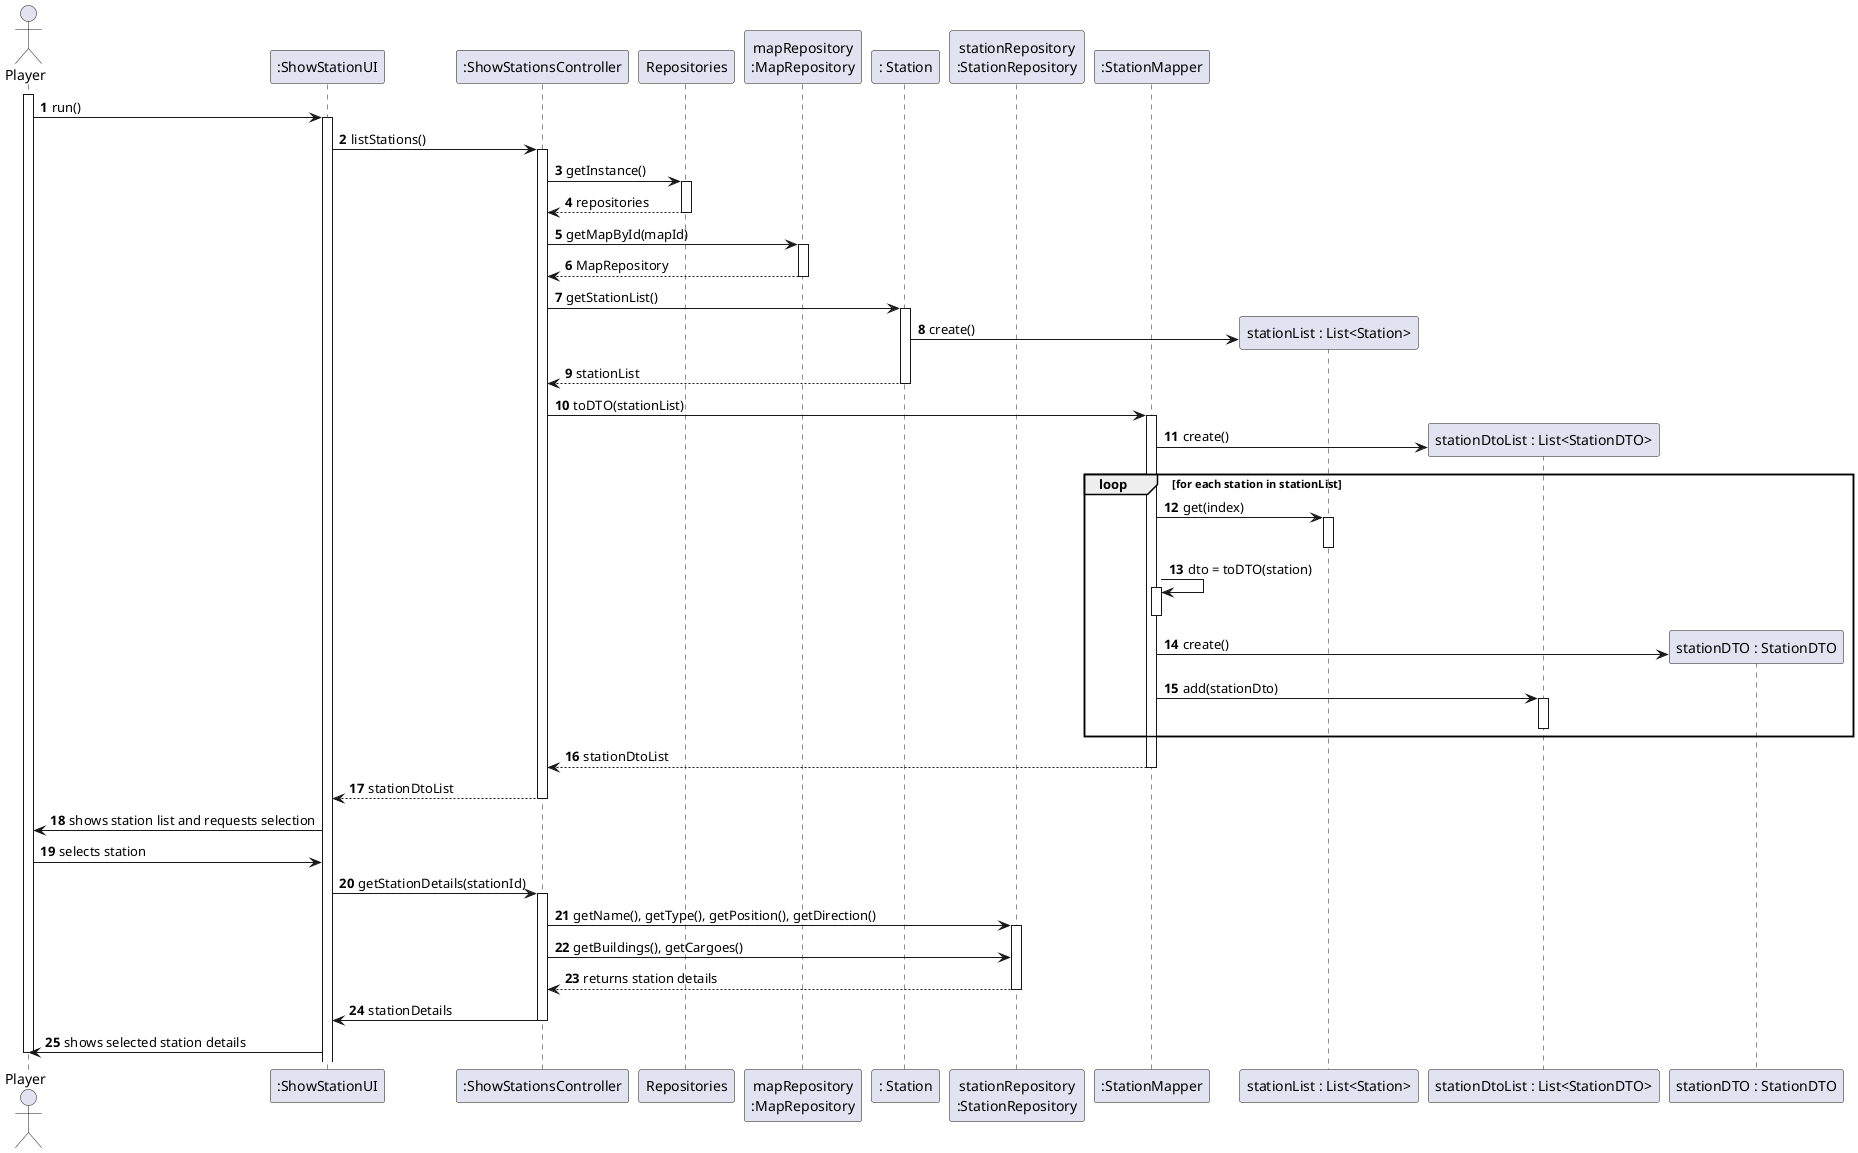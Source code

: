 @startuml

skinparam packageStyle rectangle
skinparam shadowing false
autonumber

actor "Player" as PLAYER
participant ":ShowStationUI" as UI
participant ":ShowStationsController" as CTRL
participant "Repositories" as REPOS
participant "mapRepository\n:MapRepository" as MAP_REPO
participant ": Station" as ST
participant "stationRepository\n:StationRepository" as ST_REPO
participant ":StationMapper" as MAPPER
participant "stationList : List<Station>" as ST_LIST
participant "stationDtoList : List<StationDTO>" as ST_DTO_LIST
participant "stationDTO : StationDTO" as ST_DTO

activate PLAYER
    PLAYER -> UI : run()
    activate UI

        UI -> CTRL : listStations()
        activate CTRL

            CTRL -> REPOS : getInstance()
            activate REPOS
            REPOS --> CTRL : repositories

            deactivate REPOS

            CTRL -> MAP_REPO : getMapById(mapId)
            activate MAP_REPO
                MAP_REPO --> CTRL : MapRepository
            deactivate MAP_REPO

            CTRL -> ST : getStationList()
            activate ST


                ST -> ST_LIST** : create()

                ST --> CTRL : stationList
            deactivate ST



            CTRL -> MAPPER : toDTO(stationList)
            activate MAPPER

                MAPPER -> ST_DTO_LIST** : create()

                loop for each station in stationList

                    MAPPER -> ST_LIST : get(index)
                    activate ST_LIST
                    deactivate ST_LIST
                    MAPPER -> MAPPER : dto = toDTO(station)
                    activate MAPPER
                    deactivate MAPPER
                    MAPPER -> ST_DTO** : create()

                    MAPPER -> ST_DTO_LIST : add(stationDto)
                    activate ST_DTO_LIST
                    deactivate ST_DTO_LIST
                end loop

                MAPPER --> CTRL : stationDtoList
            deactivate MAPPER

            CTRL --> UI : stationDtoList
        deactivate CTRL

        UI -> PLAYER : shows station list and requests selection
        PLAYER -> UI : selects station
        UI -> CTRL : getStationDetails(stationId)
        activate CTRL
        CTRL -> ST_REPO : getName(), getType(), getPosition(), getDirection()
        activate ST_REPO
        CTRL -> ST_REPO : getBuildings(), getCargoes()

        ST_REPO --> CTRL : returns station details
        deactivate ST_REPO
        CTRL -> UI : stationDetails
        deactivate CTRL

        UI -> PLAYER : shows selected station details

deactivate PLAYER

@enduml
